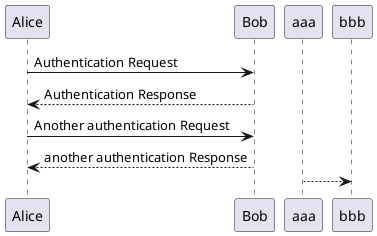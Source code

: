 @startuml
Alice -> Bob: Authentication Request
Bob --> Alice: Authentication Response

Alice -> Bob: Another authentication Request
Alice <-- Bob: another authentication Response



aaa --> bbb
@enduml